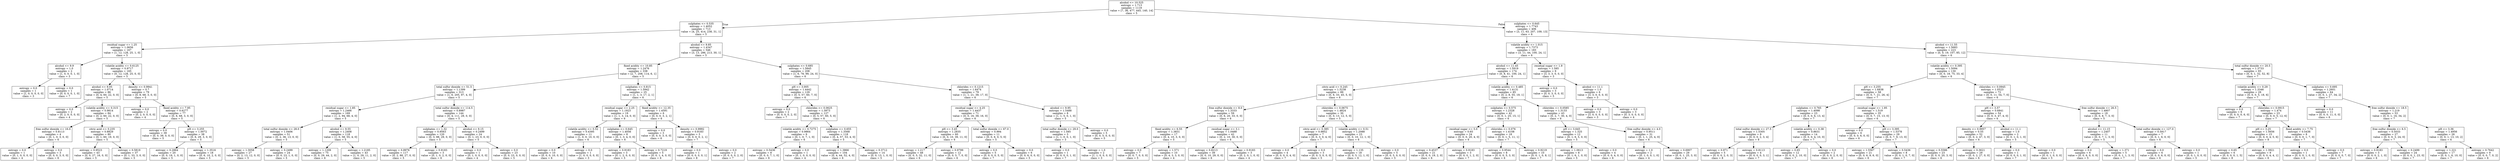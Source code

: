 digraph Tree {
node [shape=box] ;
0 [label="alcohol <= 10.525\nentropy = 1.713\nsamples = 1119\nvalue = [7, 36, 477, 445, 140, 14]\nclass = 5"] ;
1 [label="sulphates <= 0.535\nentropy = 1.4052\nsamples = 713\nvalue = [4, 25, 414, 238, 31, 1]\nclass = 5"] ;
0 -> 1 [labeldistance=2.5, labelangle=45, headlabel="True"] ;
2 [label="residual sugar <= 1.25\nentropy = 1.0656\nsamples = 167\nvalue = [1, 12, 128, 25, 1, 0]\nclass = 5"] ;
1 -> 2 ;
3 [label="alcohol <= 9.9\nentropy = 1.0\nsamples = 2\nvalue = [1, 0, 0, 0, 1, 0]\nclass = 3"] ;
2 -> 3 ;
4 [label="entropy = 0.0\nsamples = 1\nvalue = [1, 0, 0, 0, 0, 0]\nclass = 3"] ;
3 -> 4 ;
5 [label="entropy = 0.0\nsamples = 1\nvalue = [0, 0, 0, 0, 1, 0]\nclass = 7"] ;
3 -> 5 ;
6 [label="volatile acidity <= 0.6125\nentropy = 0.9717\nsamples = 165\nvalue = [0, 12, 128, 25, 0, 0]\nclass = 5"] ;
2 -> 6 ;
7 [label="alcohol <= 9.05\nentropy = 1.0714\nsamples = 86\nvalue = [0, 4, 60, 22, 0, 0]\nclass = 5"] ;
6 -> 7 ;
8 [label="entropy = 0.0\nsamples = 2\nvalue = [0, 2, 0, 0, 0, 0]\nclass = 4"] ;
7 -> 8 ;
9 [label="volatile acidity <= 0.315\nentropy = 0.9814\nsamples = 84\nvalue = [0, 2, 60, 22, 0, 0]\nclass = 5"] ;
7 -> 9 ;
10 [label="free sulfur dioxide <= 16.0\nentropy = 0.8113\nsamples = 4\nvalue = [0, 1, 0, 3, 0, 0]\nclass = 6"] ;
9 -> 10 ;
11 [label="entropy = 0.0\nsamples = 1\nvalue = [0, 1, 0, 0, 0, 0]\nclass = 4"] ;
10 -> 11 ;
12 [label="entropy = 0.0\nsamples = 3\nvalue = [0, 0, 0, 3, 0, 0]\nclass = 6"] ;
10 -> 12 ;
13 [label="citric acid <= 0.235\nentropy = 0.8829\nsamples = 80\nvalue = [0, 1, 60, 19, 0, 0]\nclass = 5"] ;
9 -> 13 ;
14 [label="entropy = 0.9523\nsamples = 43\nvalue = [0, 0, 27, 16, 0, 0]\nclass = 5"] ;
13 -> 14 ;
15 [label="entropy = 0.5819\nsamples = 37\nvalue = [0, 1, 33, 3, 0, 0]\nclass = 5"] ;
13 -> 15 ;
16 [label="density <= 0.9941\nentropy = 0.7\nsamples = 79\nvalue = [0, 8, 68, 3, 0, 0]\nclass = 5"] ;
6 -> 16 ;
17 [label="entropy = 0.0\nsamples = 2\nvalue = [0, 2, 0, 0, 0, 0]\nclass = 4"] ;
16 -> 17 ;
18 [label="fixed acidity <= 7.95\nentropy = 0.6277\nsamples = 77\nvalue = [0, 6, 68, 3, 0, 0]\nclass = 5"] ;
16 -> 18 ;
19 [label="entropy = 0.0\nsamples = 39\nvalue = [0, 0, 39, 0, 0, 0]\nclass = 5"] ;
18 -> 19 ;
20 [label="pH <= 3.255\nentropy = 1.0072\nsamples = 38\nvalue = [0, 6, 29, 3, 0, 0]\nclass = 5"] ;
18 -> 20 ;
21 [label="entropy = 0.2864\nsamples = 20\nvalue = [0, 0, 19, 1, 0, 0]\nclass = 5"] ;
20 -> 21 ;
22 [label="entropy = 1.3516\nsamples = 18\nvalue = [0, 6, 10, 2, 0, 0]\nclass = 5"] ;
20 -> 22 ;
23 [label="alcohol <= 9.85\nentropy = 1.4347\nsamples = 546\nvalue = [3, 13, 286, 213, 30, 1]\nclass = 5"] ;
1 -> 23 ;
24 [label="fixed acidity <= 10.85\nentropy = 1.2476\nsamples = 338\nvalue = [2, 7, 208, 114, 6, 1]\nclass = 5"] ;
23 -> 24 ;
25 [label="total sulfur dioxide <= 51.5\nentropy = 1.1399\nsamples = 313\nvalue = [1, 6, 205, 97, 4, 0]\nclass = 5"] ;
24 -> 25 ;
26 [label="residual sugar <= 1.85\nentropy = 1.2466\nsamples = 169\nvalue = [1, 2, 94, 68, 4, 0]\nclass = 5"] ;
25 -> 26 ;
27 [label="total sulfur dioxide <= 28.0\nentropy = 1.0406\nsamples = 51\nvalue = [0, 2, 36, 13, 0, 0]\nclass = 5"] ;
26 -> 27 ;
28 [label="entropy = 1.3058\nsamples = 27\nvalue = [0, 2, 13, 12, 0, 0]\nclass = 5"] ;
27 -> 28 ;
29 [label="entropy = 0.2499\nsamples = 24\nvalue = [0, 0, 23, 1, 0, 0]\nclass = 5"] ;
27 -> 29 ;
30 [label="alcohol <= 9.55\nentropy = 1.2408\nsamples = 118\nvalue = [1, 0, 58, 55, 4, 0]\nclass = 5"] ;
26 -> 30 ;
31 [label="entropy = 1.1209\nsamples = 75\nvalue = [0, 0, 29, 44, 2, 0]\nclass = 6"] ;
30 -> 31 ;
32 [label="entropy = 1.2185\nsamples = 43\nvalue = [1, 0, 29, 11, 2, 0]\nclass = 5"] ;
30 -> 32 ;
33 [label="total sulfur dioxide <= 114.5\nentropy = 0.8987\nsamples = 144\nvalue = [0, 4, 111, 29, 0, 0]\nclass = 5"] ;
25 -> 33 ;
34 [label="sulphates <= 1.32\nentropy = 0.9563\nsamples = 120\nvalue = [0, 3, 88, 29, 0, 0]\nclass = 5"] ;
33 -> 34 ;
35 [label="entropy = 0.8976\nsamples = 117\nvalue = [0, 2, 88, 27, 0, 0]\nclass = 5"] ;
34 -> 35 ;
36 [label="entropy = 0.9183\nsamples = 3\nvalue = [0, 1, 0, 2, 0, 0]\nclass = 6"] ;
34 -> 36 ;
37 [label="alcohol <= 9.15\nentropy = 0.2499\nsamples = 24\nvalue = [0, 1, 23, 0, 0, 0]\nclass = 5"] ;
33 -> 37 ;
38 [label="entropy = 0.0\nsamples = 1\nvalue = [0, 1, 0, 0, 0, 0]\nclass = 4"] ;
37 -> 38 ;
39 [label="entropy = 0.0\nsamples = 23\nvalue = [0, 0, 23, 0, 0, 0]\nclass = 5"] ;
37 -> 39 ;
40 [label="sulphates <= 0.815\nentropy = 1.5942\nsamples = 25\nvalue = [1, 1, 3, 17, 2, 1]\nclass = 6"] ;
24 -> 40 ;
41 [label="residual sugar <= 2.25\nentropy = 1.1923\nsamples = 19\nvalue = [1, 1, 3, 14, 0, 0]\nclass = 6"] ;
40 -> 41 ;
42 [label="volatile acidity <= 0.52\nentropy = 0.4395\nsamples = 11\nvalue = [1, 0, 0, 10, 0, 0]\nclass = 6"] ;
41 -> 42 ;
43 [label="entropy = 0.0\nsamples = 10\nvalue = [0, 0, 0, 10, 0, 0]\nclass = 6"] ;
42 -> 43 ;
44 [label="entropy = 0.0\nsamples = 1\nvalue = [1, 0, 0, 0, 0, 0]\nclass = 3"] ;
42 -> 44 ;
45 [label="sulphates <= 0.645\nentropy = 1.4056\nsamples = 8\nvalue = [0, 1, 3, 4, 0, 0]\nclass = 6"] ;
41 -> 45 ;
46 [label="entropy = 0.9183\nsamples = 3\nvalue = [0, 1, 2, 0, 0, 0]\nclass = 5"] ;
45 -> 46 ;
47 [label="entropy = 0.7219\nsamples = 5\nvalue = [0, 0, 1, 4, 0, 0]\nclass = 6"] ;
45 -> 47 ;
48 [label="fixed acidity <= 12.35\nentropy = 1.4591\nsamples = 6\nvalue = [0, 0, 0, 3, 2, 1]\nclass = 6"] ;
40 -> 48 ;
49 [label="entropy = 0.0\nsamples = 3\nvalue = [0, 0, 0, 3, 0, 0]\nclass = 6"] ;
48 -> 49 ;
50 [label="density <= 0.9992\nentropy = 0.9183\nsamples = 3\nvalue = [0, 0, 0, 0, 2, 1]\nclass = 7"] ;
48 -> 50 ;
51 [label="entropy = 0.0\nsamples = 1\nvalue = [0, 0, 0, 0, 0, 1]\nclass = 8"] ;
50 -> 51 ;
52 [label="entropy = 0.0\nsamples = 2\nvalue = [0, 0, 0, 0, 2, 0]\nclass = 7"] ;
50 -> 52 ;
53 [label="sulphates <= 0.685\nentropy = 1.5845\nsamples = 208\nvalue = [1, 6, 78, 99, 24, 0]\nclass = 6"] ;
23 -> 53 ;
54 [label="pH <= 3.005\nentropy = 1.4442\nsamples = 129\nvalue = [0, 5, 57, 60, 7, 0]\nclass = 6"] ;
53 -> 54 ;
55 [label="entropy = 0.0\nsamples = 2\nvalue = [0, 0, 0, 0, 2, 0]\nclass = 7"] ;
54 -> 55 ;
56 [label="chlorides <= 0.0625\nentropy = 1.3973\nsamples = 127\nvalue = [0, 5, 57, 60, 5, 0]\nclass = 6"] ;
54 -> 56 ;
57 [label="volatile acidity <= 0.7275\nentropy = 0.9864\nsamples = 9\nvalue = [0, 1, 0, 7, 1, 0]\nclass = 6"] ;
56 -> 57 ;
58 [label="entropy = 0.5436\nsamples = 8\nvalue = [0, 0, 0, 7, 1, 0]\nclass = 6"] ;
57 -> 58 ;
59 [label="entropy = 0.0\nsamples = 1\nvalue = [0, 1, 0, 0, 0, 0]\nclass = 4"] ;
57 -> 59 ;
60 [label="sulphates <= 0.655\nentropy = 1.3568\nsamples = 118\nvalue = [0, 4, 57, 53, 4, 0]\nclass = 5"] ;
56 -> 60 ;
61 [label="entropy = 1.3866\nsamples = 104\nvalue = [0, 4, 44, 52, 4, 0]\nclass = 6"] ;
60 -> 61 ;
62 [label="entropy = 0.3712\nsamples = 14\nvalue = [0, 0, 13, 1, 0, 0]\nclass = 5"] ;
60 -> 62 ;
63 [label="chlorides <= 0.1215\nentropy = 1.6474\nsamples = 79\nvalue = [1, 1, 21, 39, 17, 0]\nclass = 6"] ;
53 -> 63 ;
64 [label="residual sugar <= 4.25\nentropy = 1.4437\nsamples = 71\nvalue = [0, 0, 16, 39, 16, 0]\nclass = 6"] ;
63 -> 64 ;
65 [label="pH <= 3.45\nentropy = 1.2835\nsamples = 60\nvalue = [0, 0, 10, 39, 11, 0]\nclass = 6"] ;
64 -> 65 ;
66 [label="entropy = 1.217\nsamples = 48\nvalue = [0, 0, 5, 32, 11, 0]\nclass = 6"] ;
65 -> 66 ;
67 [label="entropy = 0.9799\nsamples = 12\nvalue = [0, 0, 5, 7, 0, 0]\nclass = 6"] ;
65 -> 67 ;
68 [label="total sulfur dioxide <= 67.0\nentropy = 0.994\nsamples = 11\nvalue = [0, 0, 6, 0, 5, 0]\nclass = 5"] ;
64 -> 68 ;
69 [label="entropy = 0.0\nsamples = 5\nvalue = [0, 0, 0, 0, 5, 0]\nclass = 7"] ;
68 -> 69 ;
70 [label="entropy = 0.0\nsamples = 6\nvalue = [0, 0, 6, 0, 0, 0]\nclass = 5"] ;
68 -> 70 ;
71 [label="alcohol <= 9.95\nentropy = 1.5488\nsamples = 8\nvalue = [1, 1, 5, 0, 1, 0]\nclass = 5"] ;
63 -> 71 ;
72 [label="total sulfur dioxide <= 29.0\nentropy = 1.585\nsamples = 3\nvalue = [1, 1, 0, 0, 1, 0]\nclass = 3"] ;
71 -> 72 ;
73 [label="entropy = 0.0\nsamples = 1\nvalue = [0, 0, 0, 0, 1, 0]\nclass = 7"] ;
72 -> 73 ;
74 [label="entropy = 1.0\nsamples = 2\nvalue = [1, 1, 0, 0, 0, 0]\nclass = 3"] ;
72 -> 74 ;
75 [label="entropy = 0.0\nsamples = 5\nvalue = [0, 0, 5, 0, 0, 0]\nclass = 5"] ;
71 -> 75 ;
76 [label="sulphates <= 0.645\nentropy = 1.7743\nsamples = 406\nvalue = [3, 11, 63, 207, 109, 13]\nclass = 6"] ;
0 -> 76 [labeldistance=2.5, labelangle=-45, headlabel="False"] ;
77 [label="volatile acidity <= 1.015\nentropy = 1.7373\nsamples = 183\nvalue = [3, 11, 44, 100, 24, 1]\nclass = 6"] ;
76 -> 77 ;
78 [label="alcohol <= 11.45\nentropy = 1.5919\nsamples = 174\nvalue = [0, 8, 41, 100, 24, 1]\nclass = 6"] ;
77 -> 78 ;
79 [label="citric acid <= 0.245\nentropy = 1.5238\nsamples = 89\nvalue = [0, 6, 33, 45, 5, 0]\nclass = 6"] ;
78 -> 79 ;
80 [label="free sulfur dioxide <= 8.0\nentropy = 1.3333\nsamples = 59\nvalue = [0, 6, 20, 33, 0, 0]\nclass = 6"] ;
79 -> 80 ;
81 [label="fixed acidity <= 6.55\nentropy = 1.3831\nsamples = 17\nvalue = [0, 4, 10, 3, 0, 0]\nclass = 5"] ;
80 -> 81 ;
82 [label="entropy = 0.0\nsamples = 7\nvalue = [0, 0, 7, 0, 0, 0]\nclass = 5"] ;
81 -> 82 ;
83 [label="entropy = 1.571\nsamples = 10\nvalue = [0, 4, 3, 3, 0, 0]\nclass = 4"] ;
81 -> 83 ;
84 [label="residual sugar <= 3.1\nentropy = 1.0488\nsamples = 42\nvalue = [0, 2, 10, 30, 0, 0]\nclass = 6"] ;
80 -> 84 ;
85 [label="entropy = 0.8213\nsamples = 39\nvalue = [0, 0, 10, 29, 0, 0]\nclass = 6"] ;
84 -> 85 ;
86 [label="entropy = 0.9183\nsamples = 3\nvalue = [0, 2, 0, 1, 0, 0]\nclass = 4"] ;
84 -> 86 ;
87 [label="chlorides <= 0.0675\nentropy = 1.4824\nsamples = 30\nvalue = [0, 0, 13, 12, 5, 0]\nclass = 5"] ;
79 -> 87 ;
88 [label="citric acid <= 0.385\nentropy = 0.9852\nsamples = 7\nvalue = [0, 0, 3, 0, 4, 0]\nclass = 7"] ;
87 -> 88 ;
89 [label="entropy = 0.0\nsamples = 4\nvalue = [0, 0, 0, 0, 4, 0]\nclass = 7"] ;
88 -> 89 ;
90 [label="entropy = 0.0\nsamples = 3\nvalue = [0, 0, 3, 0, 0, 0]\nclass = 5"] ;
88 -> 90 ;
91 [label="volatile acidity <= 0.51\nentropy = 1.2088\nsamples = 23\nvalue = [0, 0, 10, 12, 1, 0]\nclass = 6"] ;
87 -> 91 ;
92 [label="entropy = 1.135\nsamples = 18\nvalue = [0, 0, 5, 12, 1, 0]\nclass = 6"] ;
91 -> 92 ;
93 [label="entropy = 0.0\nsamples = 5\nvalue = [0, 0, 5, 0, 0, 0]\nclass = 5"] ;
91 -> 93 ;
94 [label="volatile acidity <= 0.485\nentropy = 1.4131\nsamples = 85\nvalue = [0, 2, 8, 55, 19, 1]\nclass = 6"] ;
78 -> 94 ;
95 [label="sulphates <= 0.575\nentropy = 1.2328\nsamples = 42\nvalue = [0, 0, 1, 25, 15, 1]\nclass = 6"] ;
94 -> 95 ;
96 [label="residual sugar <= 5.0\nentropy = 0.65\nsamples = 24\nvalue = [0, 0, 0, 20, 4, 0]\nclass = 6"] ;
95 -> 96 ;
97 [label="entropy = 0.4537\nsamples = 21\nvalue = [0, 0, 0, 19, 2, 0]\nclass = 6"] ;
96 -> 97 ;
98 [label="entropy = 0.9183\nsamples = 3\nvalue = [0, 0, 0, 1, 2, 0]\nclass = 7"] ;
96 -> 98 ;
99 [label="chlorides <= 0.076\nentropy = 1.4108\nsamples = 18\nvalue = [0, 0, 1, 5, 11, 1]\nclass = 7"] ;
95 -> 99 ;
100 [label="entropy = 0.9544\nsamples = 8\nvalue = [0, 0, 0, 5, 3, 0]\nclass = 6"] ;
99 -> 100 ;
101 [label="entropy = 0.9219\nsamples = 10\nvalue = [0, 0, 1, 0, 8, 1]\nclass = 7"] ;
99 -> 101 ;
102 [label="chlorides <= 0.0585\nentropy = 1.3133\nsamples = 43\nvalue = [0, 2, 7, 30, 4, 0]\nclass = 6"] ;
94 -> 102 ;
103 [label="pH <= 3.645\nentropy = 1.325\nsamples = 12\nvalue = [0, 1, 6, 5, 0, 0]\nclass = 5"] ;
102 -> 103 ;
104 [label="entropy = 1.0613\nsamples = 8\nvalue = [0, 1, 6, 1, 0, 0]\nclass = 5"] ;
103 -> 104 ;
105 [label="entropy = 0.0\nsamples = 4\nvalue = [0, 0, 0, 4, 0, 0]\nclass = 6"] ;
103 -> 105 ;
106 [label="free sulfur dioxide <= 4.0\nentropy = 0.9511\nsamples = 31\nvalue = [0, 1, 1, 25, 4, 0]\nclass = 6"] ;
102 -> 106 ;
107 [label="entropy = 1.0\nsamples = 2\nvalue = [0, 1, 0, 0, 1, 0]\nclass = 4"] ;
106 -> 107 ;
108 [label="entropy = 0.6907\nsamples = 29\nvalue = [0, 0, 1, 25, 3, 0]\nclass = 6"] ;
106 -> 108 ;
109 [label="residual sugar <= 1.9\nentropy = 1.585\nsamples = 9\nvalue = [3, 3, 3, 0, 0, 0]\nclass = 3"] ;
77 -> 109 ;
110 [label="entropy = 0.0\nsamples = 3\nvalue = [0, 0, 3, 0, 0, 0]\nclass = 5"] ;
109 -> 110 ;
111 [label="alcohol <= 11.1\nentropy = 1.0\nsamples = 6\nvalue = [3, 3, 0, 0, 0, 0]\nclass = 3"] ;
109 -> 111 ;
112 [label="entropy = 0.0\nsamples = 3\nvalue = [3, 0, 0, 0, 0, 0]\nclass = 3"] ;
111 -> 112 ;
113 [label="entropy = 0.0\nsamples = 3\nvalue = [0, 3, 0, 0, 0, 0]\nclass = 4"] ;
111 -> 113 ;
114 [label="alcohol <= 11.55\nentropy = 1.5683\nsamples = 223\nvalue = [0, 0, 19, 107, 85, 12]\nclass = 6"] ;
76 -> 114 ;
115 [label="volatile acidity <= 0.395\nentropy = 1.5094\nsamples = 130\nvalue = [0, 0, 18, 75, 33, 4]\nclass = 6"] ;
114 -> 115 ;
116 [label="pH <= 3.255\nentropy = 1.6838\nsamples = 58\nvalue = [0, 0, 7, 21, 26, 4]\nclass = 7"] ;
115 -> 116 ;
117 [label="sulphates <= 0.765\nentropy = 1.4098\nsamples = 23\nvalue = [0, 0, 0, 6, 13, 4]\nclass = 7"] ;
116 -> 117 ;
118 [label="total sulfur dioxide <= 27.5\nentropy = 1.5305\nsamples = 9\nvalue = [0, 0, 0, 2, 3, 4]\nclass = 8"] ;
117 -> 118 ;
119 [label="entropy = 0.971\nsamples = 5\nvalue = [0, 0, 0, 2, 0, 3]\nclass = 8"] ;
118 -> 119 ;
120 [label="entropy = 0.8113\nsamples = 4\nvalue = [0, 0, 0, 0, 3, 1]\nclass = 7"] ;
118 -> 120 ;
121 [label="volatile acidity <= 0.38\nentropy = 0.8631\nsamples = 14\nvalue = [0, 0, 0, 4, 10, 0]\nclass = 7"] ;
117 -> 121 ;
122 [label="entropy = 0.65\nsamples = 12\nvalue = [0, 0, 0, 2, 10, 0]\nclass = 7"] ;
121 -> 122 ;
123 [label="entropy = 0.0\nsamples = 2\nvalue = [0, 0, 0, 2, 0, 0]\nclass = 6"] ;
121 -> 123 ;
124 [label="residual sugar <= 1.95\nentropy = 1.519\nsamples = 35\nvalue = [0, 0, 7, 15, 13, 0]\nclass = 6"] ;
116 -> 124 ;
125 [label="entropy = 0.0\nsamples = 6\nvalue = [0, 0, 0, 6, 0, 0]\nclass = 6"] ;
124 -> 125 ;
126 [label="pH <= 3.395\nentropy = 1.5378\nsamples = 29\nvalue = [0, 0, 7, 9, 13, 0]\nclass = 7"] ;
124 -> 126 ;
127 [label="entropy = 1.5567\nsamples = 21\nvalue = [0, 0, 6, 9, 6, 0]\nclass = 6"] ;
126 -> 127 ;
128 [label="entropy = 0.5436\nsamples = 8\nvalue = [0, 0, 1, 0, 7, 0]\nclass = 7"] ;
126 -> 128 ;
129 [label="chlorides <= 0.0945\nentropy = 1.0523\nsamples = 72\nvalue = [0, 0, 11, 54, 7, 0]\nclass = 6"] ;
115 -> 129 ;
130 [label="pH <= 3.57\nentropy = 0.6841\nsamples = 54\nvalue = [0, 0, 3, 47, 4, 0]\nclass = 6"] ;
129 -> 130 ;
131 [label="density <= 0.9957\nentropy = 0.55\nsamples = 52\nvalue = [0, 0, 2, 47, 3, 0]\nclass = 6"] ;
130 -> 131 ;
132 [label="entropy = 0.5586\nsamples = 23\nvalue = [0, 0, 0, 20, 3, 0]\nclass = 6"] ;
131 -> 132 ;
133 [label="entropy = 0.3621\nsamples = 29\nvalue = [0, 0, 2, 27, 0, 0]\nclass = 6"] ;
131 -> 133 ;
134 [label="alcohol <= 11.1\nentropy = 1.0\nsamples = 2\nvalue = [0, 0, 1, 0, 1, 0]\nclass = 5"] ;
130 -> 134 ;
135 [label="entropy = 0.0\nsamples = 1\nvalue = [0, 0, 0, 0, 1, 0]\nclass = 7"] ;
134 -> 135 ;
136 [label="entropy = 0.0\nsamples = 1\nvalue = [0, 0, 1, 0, 0, 0]\nclass = 5"] ;
134 -> 136 ;
137 [label="free sulfur dioxide <= 26.5\nentropy = 1.4807\nsamples = 18\nvalue = [0, 0, 8, 7, 3, 0]\nclass = 5"] ;
129 -> 137 ;
138 [label="alcohol <= 11.15\nentropy = 1.2407\nsamples = 11\nvalue = [0, 0, 7, 1, 3, 0]\nclass = 5"] ;
137 -> 138 ;
139 [label="entropy = 0.0\nsamples = 6\nvalue = [0, 0, 6, 0, 0, 0]\nclass = 5"] ;
138 -> 139 ;
140 [label="entropy = 1.371\nsamples = 5\nvalue = [0, 0, 1, 1, 3, 0]\nclass = 7"] ;
138 -> 140 ;
141 [label="total sulfur dioxide <= 127.0\nentropy = 0.5917\nsamples = 7\nvalue = [0, 0, 1, 6, 0, 0]\nclass = 6"] ;
137 -> 141 ;
142 [label="entropy = 0.0\nsamples = 6\nvalue = [0, 0, 0, 6, 0, 0]\nclass = 6"] ;
141 -> 142 ;
143 [label="entropy = 0.0\nsamples = 1\nvalue = [0, 0, 1, 0, 0, 0]\nclass = 5"] ;
141 -> 143 ;
144 [label="total sulfur dioxide <= 20.5\nentropy = 1.3733\nsamples = 93\nvalue = [0, 0, 1, 32, 52, 8]\nclass = 7"] ;
114 -> 144 ;
145 [label="volatile acidity <= 0.29\nentropy = 1.3346\nsamples = 29\nvalue = [0, 0, 0, 5, 18, 6]\nclass = 7"] ;
144 -> 145 ;
146 [label="entropy = 0.0\nsamples = 6\nvalue = [0, 0, 0, 0, 6, 0]\nclass = 7"] ;
145 -> 146 ;
147 [label="chlorides <= 0.0915\nentropy = 1.474\nsamples = 23\nvalue = [0, 0, 0, 5, 12, 6]\nclass = 7"] ;
145 -> 147 ;
148 [label="pH <= 3.25\nentropy = 1.5656\nsamples = 15\nvalue = [0, 0, 0, 4, 5, 6]\nclass = 8"] ;
147 -> 148 ;
149 [label="entropy = 0.65\nsamples = 6\nvalue = [0, 0, 0, 0, 1, 5]\nclass = 8"] ;
148 -> 149 ;
150 [label="entropy = 1.3921\nsamples = 9\nvalue = [0, 0, 0, 4, 4, 1]\nclass = 6"] ;
148 -> 150 ;
151 [label="fixed acidity <= 7.75\nentropy = 0.5436\nsamples = 8\nvalue = [0, 0, 0, 1, 7, 0]\nclass = 7"] ;
147 -> 151 ;
152 [label="entropy = 0.0\nsamples = 1\nvalue = [0, 0, 0, 1, 0, 0]\nclass = 6"] ;
151 -> 152 ;
153 [label="entropy = 0.0\nsamples = 7\nvalue = [0, 0, 0, 0, 7, 0]\nclass = 7"] ;
151 -> 153 ;
154 [label="sulphates <= 0.695\nentropy = 1.2601\nsamples = 64\nvalue = [0, 0, 1, 27, 34, 2]\nclass = 7"] ;
144 -> 154 ;
155 [label="entropy = 0.0\nsamples = 11\nvalue = [0, 0, 0, 11, 0, 0]\nclass = 6"] ;
154 -> 155 ;
156 [label="free sulfur dioxide <= 18.5\nentropy = 1.219\nsamples = 53\nvalue = [0, 0, 1, 16, 34, 2]\nclass = 7"] ;
154 -> 156 ;
157 [label="free sulfur dioxide <= 6.5\nentropy = 0.5033\nsamples = 27\nvalue = [0, 0, 0, 3, 24, 0]\nclass = 7"] ;
156 -> 157 ;
158 [label="entropy = 0.9183\nsamples = 3\nvalue = [0, 0, 0, 2, 1, 0]\nclass = 6"] ;
157 -> 158 ;
159 [label="entropy = 0.2499\nsamples = 24\nvalue = [0, 0, 0, 1, 23, 0]\nclass = 7"] ;
157 -> 159 ;
160 [label="pH <= 3.36\nentropy = 1.4956\nsamples = 26\nvalue = [0, 0, 1, 13, 10, 2]\nclass = 6"] ;
156 -> 160 ;
161 [label="entropy = 1.221\nsamples = 17\nvalue = [0, 0, 1, 6, 10, 0]\nclass = 7"] ;
160 -> 161 ;
162 [label="entropy = 0.7642\nsamples = 9\nvalue = [0, 0, 0, 7, 0, 2]\nclass = 6"] ;
160 -> 162 ;
}
